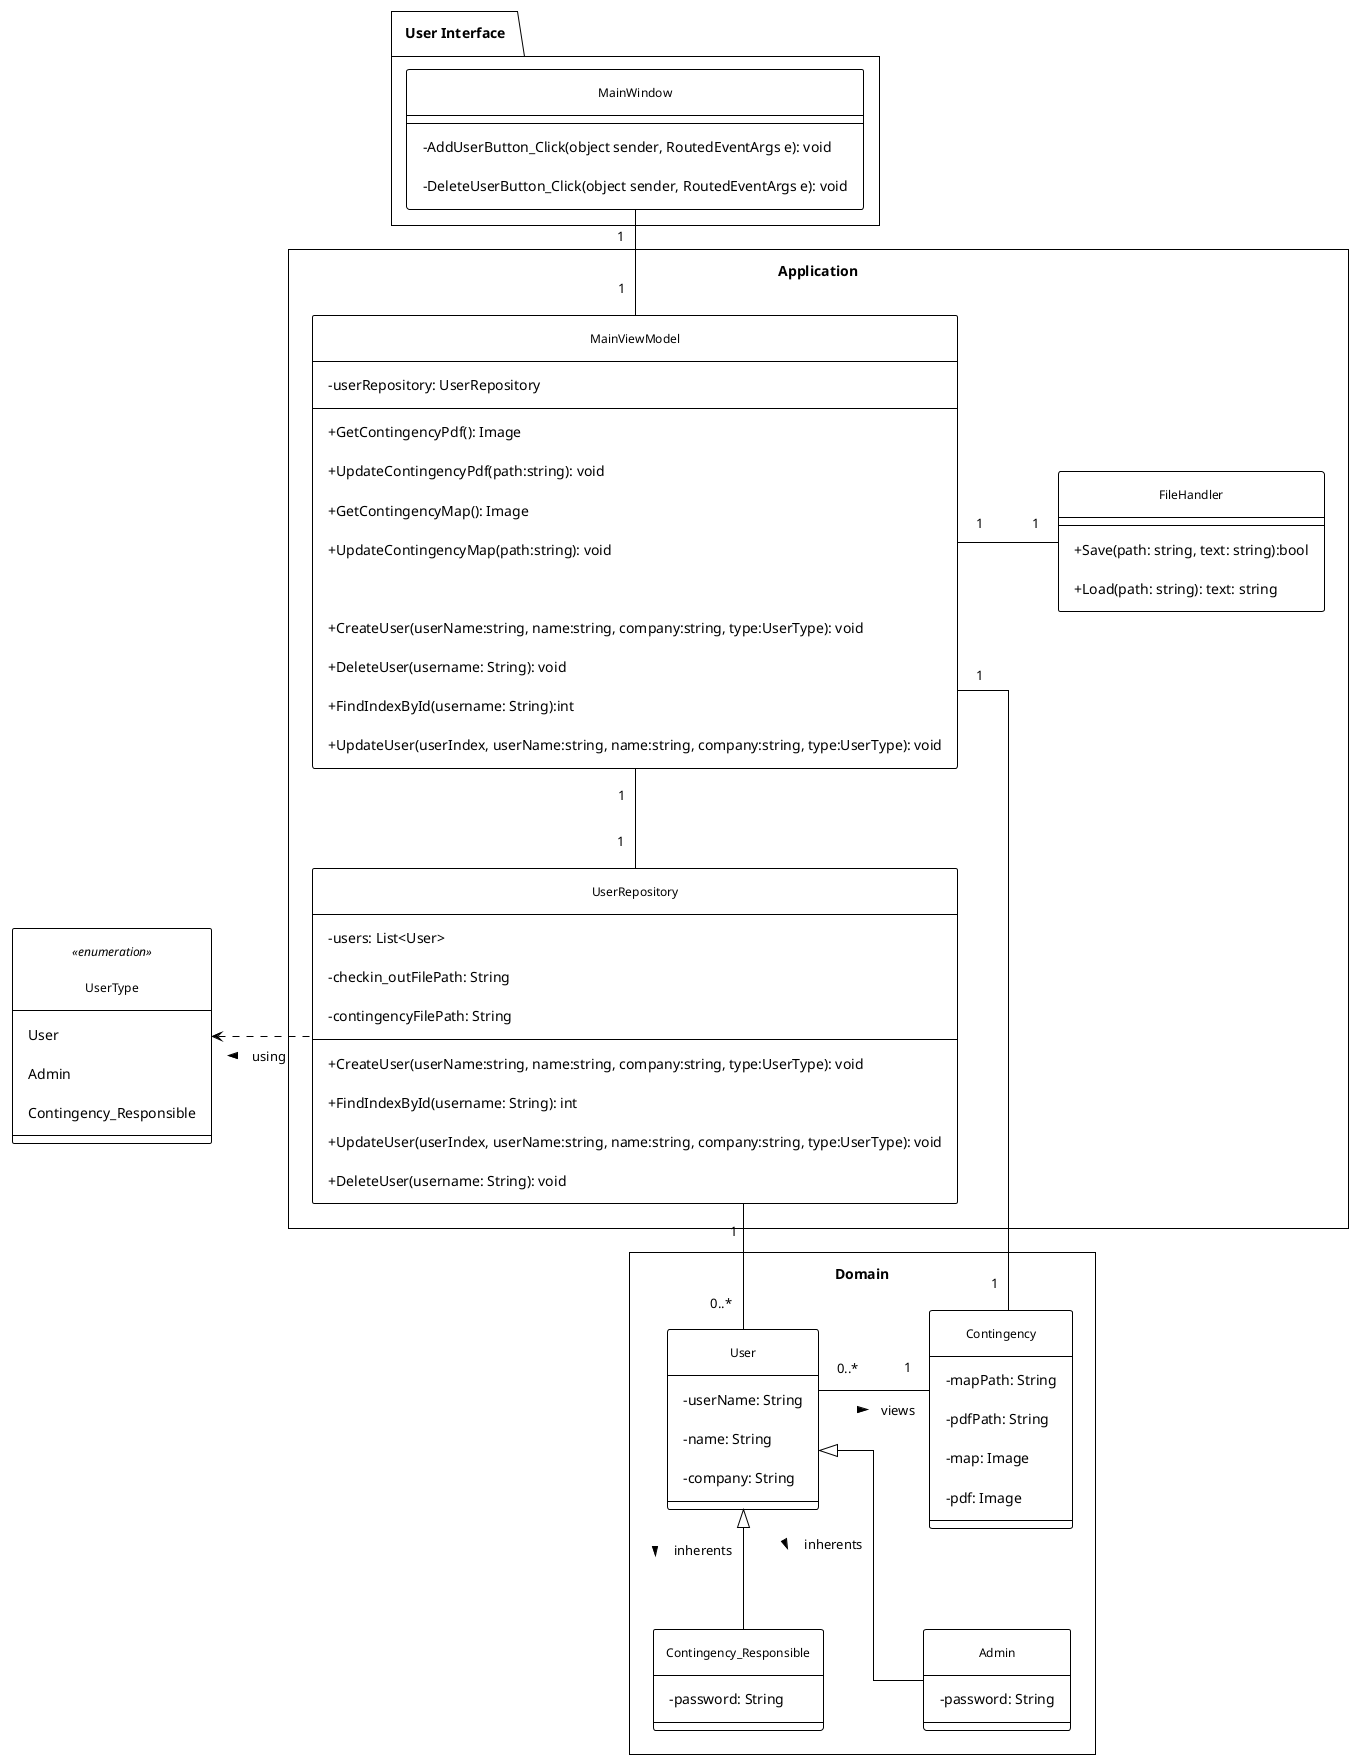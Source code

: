 @startuml
!theme plain
skinparam classAttributeIconSize 0
skinparam style strictuml
skinparam linetype ortho
skinparam nodesep 100
skinparam ranksep 100
skinparam padding 10

' Custom styling
skinparam class {
    BackgroundColor White
    BorderColor Black
    ArrowColor Black
    FontName Arial
    FontSize 12
}
skinparam package {
    BackgroundColor White
    BorderColor Black
    FontName Arial
    FontSize 14
}

class UserType <<enumeration>>{
    User
    Admin
    Contingency_Responsible
}
    


' User Interface Layer
package "User Interface" {
    class MainWindow {
        - AddUserButton_Click(object sender, RoutedEventArgs e): void
        - DeleteUserButton_Click(object sender, RoutedEventArgs e): void
    }
}

' Application Layer
package "Application" <<Rectangle>> {
    together {

        class MainViewModel {
            - userRepository: UserRepository

            + GetContingencyPdf(): Image
            + UpdateContingencyPdf(path:string): void
            + GetContingencyMap(): Image
            + UpdateContingencyMap(path:string): void

            + CreateUser(userName:string, name:string, company:string, type:UserType): void
            + DeleteUser(username: String): void
            + FindIndexById(username: String):int
            + UpdateUser(userIndex, userName:string, name:string, company:string, type:UserType): void
            
            
        }

        class FileHandler {
            + Save(path: string, text: string):bool
            + Load(path: string): text: string
        }

    }

    together {
       
        class UserRepository {
            - users: List<User>
            - checkin_outFilePath: String
            - contingencyFilePath: String

            + CreateUser(userName:string, name:string, company:string, type:UserType): void
            + FindIndexById(username: String): int
            + UpdateUser(userIndex, userName:string, name:string, company:string, type:UserType): void
            + DeleteUser(username: String): void
        }
    }
}

' Domain Layer
package "Domain" <<Rectangle>> {
    together {
        class User {
            - userName: String
            - name: String
            - company: String
        }
       
        class Admin {
            - password: String
        }
       
        class Contingency_Responsible {
            - password: String
        }
    }
   
    class Contingency {
        - mapPath: String
        - pdfPath: String
        - map: Image
        - pdf: Image
    }
}

' UI to Contoller
MainWindow "1" -down- "1" MainViewModel

' MainViewModel to x
MainViewModel "1" -down- "1" UserRepository
MainViewModel "1" -right- "1" FileHandler
MainViewModel "1" -down- "1" Contingency

' Repository to Domain
UserRepository "1" -down- "0..*" User

' Inheritance
Admin -up-|> User : inherents <
Contingency_Responsible -up-|> User : inherents <

' Domain Relations
User "0..*" -right- "1" Contingency : views >


'enum
UserRepository .left.> UserType : using >
@enduml